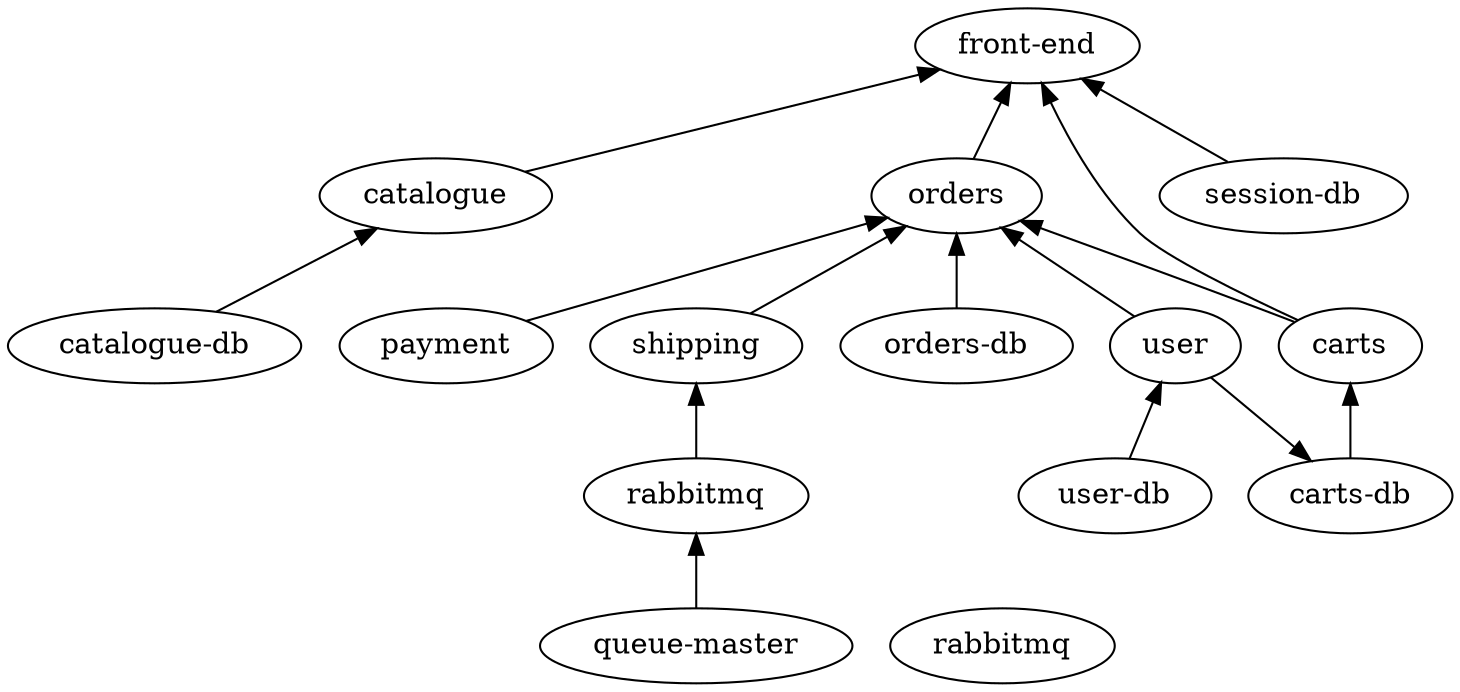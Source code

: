 digraph sockshop {
     graph [
          layout = dot;
     ];
     edge [
          dir = back;
     ];

     front [label="front-end"];
     cata [label="catalogue"];
     catadb [label="catalogue-db"];
     orders [label="orders"];
     ordersdb [label="orders-db"];
     user [label="user"];
     userdb [label="user-db"];
     pay [label="payment"];
     ship [label="shipping"];
     qm [label="queue-master"];
     rabbit [label="rabbitmq"];
     carts [label="carts"];
     cartsdb [label="carts-db"];
     sessiondb  [label="session-db"];

     front -> orders -> ordersdb;
     front -> carts -> cartsdb:
     front -> user -> userdb;
     front -> cata -> catadb;
     front -> sessiondb;
     orders -> carts;
     orders -> user;
     orders -> pay;
     orders -> ship -> rabbitmq -> qm;

     {rank = min; front;}
     {rank = same; orders; cata;}
     {rank = same; carts; user; pay; ship;}
}
